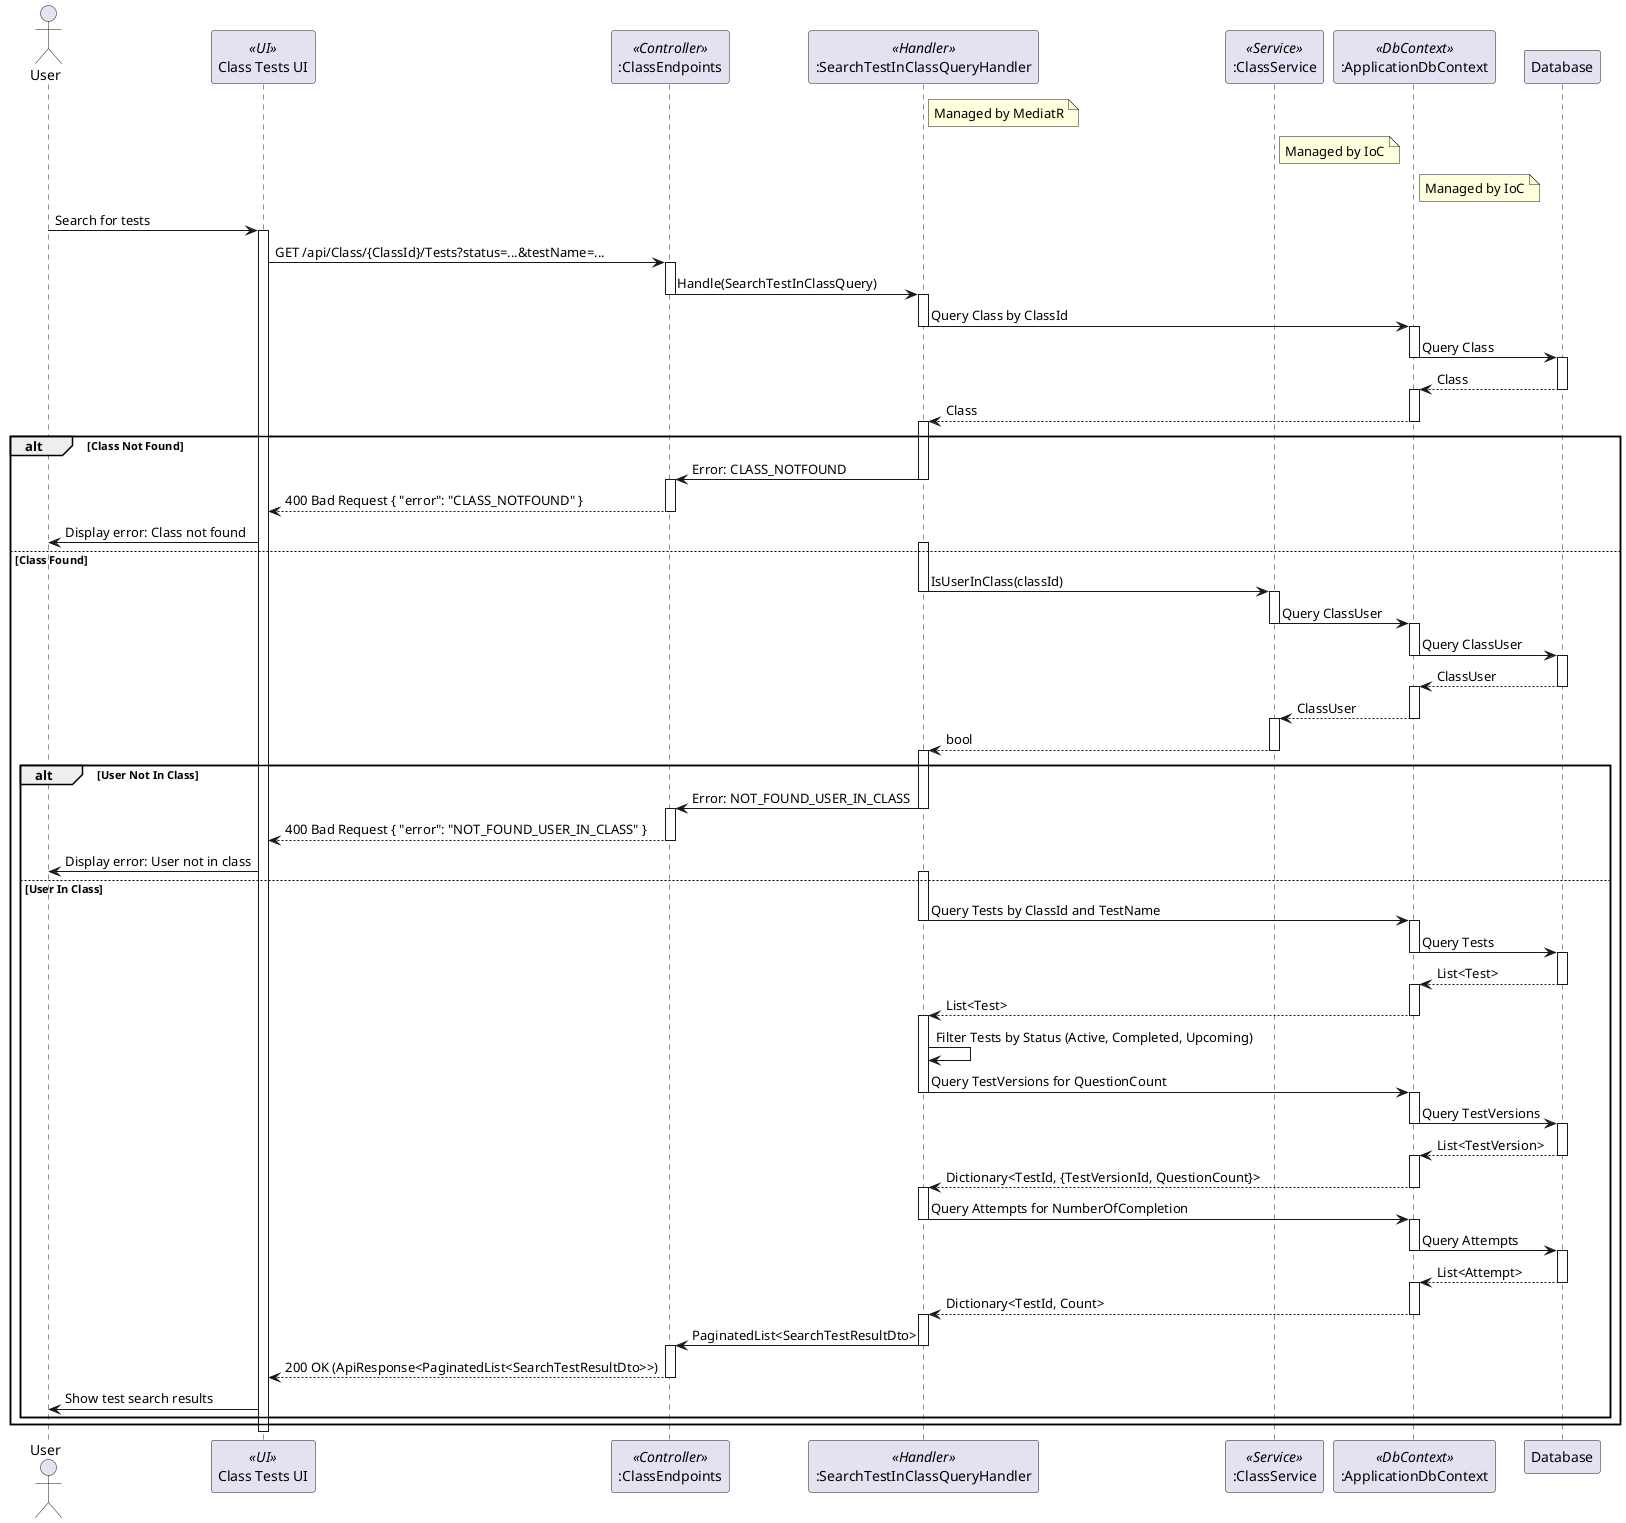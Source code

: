 @startuml
actor User
participant "Class Tests UI" as UI <<UI>>
participant ":ClassEndpoints" as ClassEndpoints <<Controller>>
participant ":SearchTestInClassQueryHandler" as SearchTestInClassQueryHandler <<Handler>>
participant ":ClassService" as ClassService <<Service>>
participant ":ApplicationDbContext" as ApplicationDbContext <<DbContext>>
participant Database

note right of SearchTestInClassQueryHandler
  Managed by MediatR
end note

note right of ClassService
  Managed by IoC
end note

note right of ApplicationDbContext
  Managed by IoC
end note

User -> UI : Search for tests
activate UI
UI -> ClassEndpoints : GET /api/Class/{ClassId}/Tests?status=...&testName=...
activate ClassEndpoints
ClassEndpoints -> SearchTestInClassQueryHandler : Handle(SearchTestInClassQuery)
deactivate ClassEndpoints
activate SearchTestInClassQueryHandler
SearchTestInClassQueryHandler -> ApplicationDbContext : Query Class by ClassId
deactivate SearchTestInClassQueryHandler
activate ApplicationDbContext
ApplicationDbContext -> Database : Query Class
deactivate ApplicationDbContext
activate Database
Database --> ApplicationDbContext : Class
deactivate Database
activate ApplicationDbContext
ApplicationDbContext --> SearchTestInClassQueryHandler : Class
deactivate ApplicationDbContext
activate SearchTestInClassQueryHandler
alt Class Not Found
    SearchTestInClassQueryHandler -> ClassEndpoints : Error: CLASS_NOTFOUND
    deactivate SearchTestInClassQueryHandler
    activate ClassEndpoints
    ClassEndpoints --> UI : 400 Bad Request { "error": "CLASS_NOTFOUND" }
    deactivate ClassEndpoints
    UI -> User : Display error: Class not found
else Class Found
    activate SearchTestInClassQueryHandler
    SearchTestInClassQueryHandler -> ClassService : IsUserInClass(classId)
    deactivate SearchTestInClassQueryHandler
    activate ClassService
    ClassService -> ApplicationDbContext : Query ClassUser
    deactivate ClassService
    activate ApplicationDbContext
    ApplicationDbContext -> Database : Query ClassUser
    deactivate ApplicationDbContext
    activate Database
    Database --> ApplicationDbContext : ClassUser
    deactivate Database
    activate ApplicationDbContext
    ApplicationDbContext --> ClassService : ClassUser
    deactivate ApplicationDbContext
    activate ClassService
    ClassService --> SearchTestInClassQueryHandler : bool
    deactivate ClassService
    activate SearchTestInClassQueryHandler
    alt User Not In Class
        SearchTestInClassQueryHandler -> ClassEndpoints : Error: NOT_FOUND_USER_IN_CLASS
        deactivate SearchTestInClassQueryHandler
        activate ClassEndpoints
        ClassEndpoints --> UI : 400 Bad Request { "error": "NOT_FOUND_USER_IN_CLASS" }
        deactivate ClassEndpoints
        UI -> User : Display error: User not in class
    else User In Class
        activate SearchTestInClassQueryHandler
        SearchTestInClassQueryHandler -> ApplicationDbContext : Query Tests by ClassId and TestName
        deactivate SearchTestInClassQueryHandler
        activate ApplicationDbContext
        ApplicationDbContext -> Database : Query Tests
        deactivate ApplicationDbContext
        activate Database
        Database --> ApplicationDbContext : List<Test>
        deactivate Database
        activate ApplicationDbContext
        ApplicationDbContext --> SearchTestInClassQueryHandler : List<Test>
        deactivate ApplicationDbContext
        activate SearchTestInClassQueryHandler
        SearchTestInClassQueryHandler -> SearchTestInClassQueryHandler : Filter Tests by Status (Active, Completed, Upcoming)
        SearchTestInClassQueryHandler -> ApplicationDbContext : Query TestVersions for QuestionCount
        deactivate SearchTestInClassQueryHandler
        activate ApplicationDbContext
        ApplicationDbContext -> Database : Query TestVersions
        deactivate ApplicationDbContext
        activate Database
        Database --> ApplicationDbContext : List<TestVersion>
        deactivate Database
        activate ApplicationDbContext
        ApplicationDbContext --> SearchTestInClassQueryHandler : Dictionary<TestId, {TestVersionId, QuestionCount}>
        deactivate ApplicationDbContext
        activate SearchTestInClassQueryHandler
        SearchTestInClassQueryHandler -> ApplicationDbContext : Query Attempts for NumberOfCompletion
        deactivate SearchTestInClassQueryHandler
        activate ApplicationDbContext
        ApplicationDbContext -> Database : Query Attempts
        deactivate ApplicationDbContext
        activate Database
        Database --> ApplicationDbContext : List<Attempt>
        deactivate Database
        activate ApplicationDbContext
        ApplicationDbContext --> SearchTestInClassQueryHandler : Dictionary<TestId, Count>
        deactivate ApplicationDbContext
        activate SearchTestInClassQueryHandler
        SearchTestInClassQueryHandler -> ClassEndpoints : PaginatedList<SearchTestResultDto>
        deactivate SearchTestInClassQueryHandler
        activate ClassEndpoints
        ClassEndpoints --> UI : 200 OK (ApiResponse<PaginatedList<SearchTestResultDto>>)
        deactivate ClassEndpoints
        UI -> User : Show test search results
    end
end
deactivate UI

@enduml